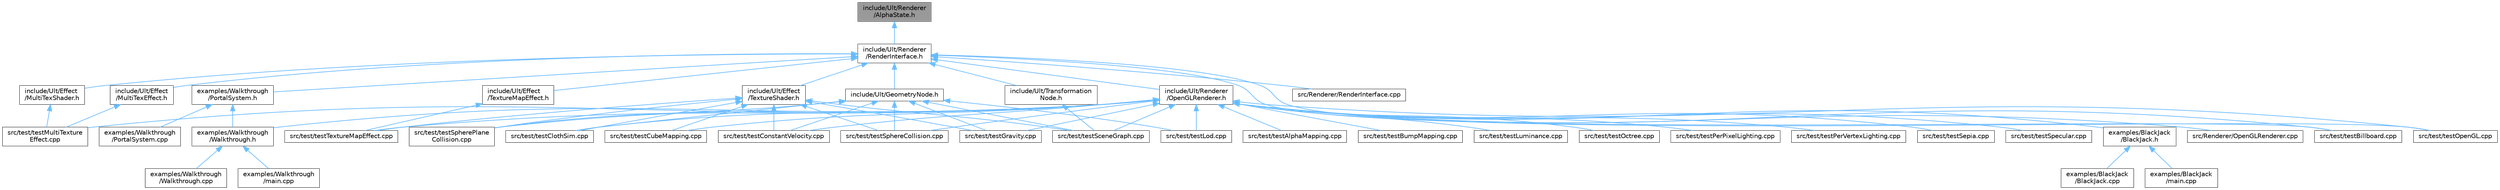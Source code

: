 digraph "include/Ult/Renderer/AlphaState.h"
{
 // LATEX_PDF_SIZE
  bgcolor="transparent";
  edge [fontname=Helvetica,fontsize=10,labelfontname=Helvetica,labelfontsize=10];
  node [fontname=Helvetica,fontsize=10,shape=box,height=0.2,width=0.4];
  Node1 [id="Node000001",label="include/Ult/Renderer\l/AlphaState.h",height=0.2,width=0.4,color="gray40", fillcolor="grey60", style="filled", fontcolor="black",tooltip=" "];
  Node1 -> Node2 [id="edge1_Node000001_Node000002",dir="back",color="steelblue1",style="solid",tooltip=" "];
  Node2 [id="Node000002",label="include/Ult/Renderer\l/RenderInterface.h",height=0.2,width=0.4,color="grey40", fillcolor="white", style="filled",URL="$_render_interface_8h.html",tooltip=" "];
  Node2 -> Node3 [id="edge2_Node000002_Node000003",dir="back",color="steelblue1",style="solid",tooltip=" "];
  Node3 [id="Node000003",label="examples/Walkthrough\l/PortalSystem.h",height=0.2,width=0.4,color="grey40", fillcolor="white", style="filled",URL="$_portal_system_8h.html",tooltip=" "];
  Node3 -> Node4 [id="edge3_Node000003_Node000004",dir="back",color="steelblue1",style="solid",tooltip=" "];
  Node4 [id="Node000004",label="examples/Walkthrough\l/PortalSystem.cpp",height=0.2,width=0.4,color="grey40", fillcolor="white", style="filled",URL="$_portal_system_8cpp.html",tooltip=" "];
  Node3 -> Node5 [id="edge4_Node000003_Node000005",dir="back",color="steelblue1",style="solid",tooltip=" "];
  Node5 [id="Node000005",label="examples/Walkthrough\l/Walkthrough.h",height=0.2,width=0.4,color="grey40", fillcolor="white", style="filled",URL="$_walkthrough_8h.html",tooltip=" "];
  Node5 -> Node6 [id="edge5_Node000005_Node000006",dir="back",color="steelblue1",style="solid",tooltip=" "];
  Node6 [id="Node000006",label="examples/Walkthrough\l/Walkthrough.cpp",height=0.2,width=0.4,color="grey40", fillcolor="white", style="filled",URL="$_walkthrough_8cpp.html",tooltip=" "];
  Node5 -> Node7 [id="edge6_Node000005_Node000007",dir="back",color="steelblue1",style="solid",tooltip=" "];
  Node7 [id="Node000007",label="examples/Walkthrough\l/main.cpp",height=0.2,width=0.4,color="grey40", fillcolor="white", style="filled",URL="$_walkthrough_2main_8cpp.html",tooltip=" "];
  Node2 -> Node8 [id="edge7_Node000002_Node000008",dir="back",color="steelblue1",style="solid",tooltip=" "];
  Node8 [id="Node000008",label="include/Ult/Effect\l/MultiTexEffect.h",height=0.2,width=0.4,color="grey40", fillcolor="white", style="filled",URL="$_multi_tex_effect_8h.html",tooltip=" "];
  Node8 -> Node9 [id="edge8_Node000008_Node000009",dir="back",color="steelblue1",style="solid",tooltip=" "];
  Node9 [id="Node000009",label="src/test/testMultiTexture\lEffect.cpp",height=0.2,width=0.4,color="grey40", fillcolor="white", style="filled",URL="$test_multi_texture_effect_8cpp.html",tooltip=" "];
  Node2 -> Node10 [id="edge9_Node000002_Node000010",dir="back",color="steelblue1",style="solid",tooltip=" "];
  Node10 [id="Node000010",label="include/Ult/Effect\l/MultiTexShader.h",height=0.2,width=0.4,color="grey40", fillcolor="white", style="filled",URL="$_multi_tex_shader_8h.html",tooltip=" "];
  Node10 -> Node9 [id="edge10_Node000010_Node000009",dir="back",color="steelblue1",style="solid",tooltip=" "];
  Node2 -> Node11 [id="edge11_Node000002_Node000011",dir="back",color="steelblue1",style="solid",tooltip=" "];
  Node11 [id="Node000011",label="include/Ult/Effect\l/TextureMapEffect.h",height=0.2,width=0.4,color="grey40", fillcolor="white", style="filled",URL="$_texture_map_effect_8h.html",tooltip=" "];
  Node11 -> Node12 [id="edge12_Node000011_Node000012",dir="back",color="steelblue1",style="solid",tooltip=" "];
  Node12 [id="Node000012",label="src/test/testTextureMapEffect.cpp",height=0.2,width=0.4,color="grey40", fillcolor="white", style="filled",URL="$test_texture_map_effect_8cpp.html",tooltip=" "];
  Node2 -> Node13 [id="edge13_Node000002_Node000013",dir="back",color="steelblue1",style="solid",tooltip=" "];
  Node13 [id="Node000013",label="include/Ult/Effect\l/TextureShader.h",height=0.2,width=0.4,color="grey40", fillcolor="white", style="filled",URL="$_texture_shader_8h.html",tooltip=" "];
  Node13 -> Node14 [id="edge14_Node000013_Node000014",dir="back",color="steelblue1",style="solid",tooltip=" "];
  Node14 [id="Node000014",label="src/test/testClothSim.cpp",height=0.2,width=0.4,color="grey40", fillcolor="white", style="filled",URL="$test_cloth_sim_8cpp.html",tooltip=" "];
  Node13 -> Node15 [id="edge15_Node000013_Node000015",dir="back",color="steelblue1",style="solid",tooltip=" "];
  Node15 [id="Node000015",label="src/test/testConstantVelocity.cpp",height=0.2,width=0.4,color="grey40", fillcolor="white", style="filled",URL="$test_constant_velocity_8cpp.html",tooltip=" "];
  Node13 -> Node16 [id="edge16_Node000013_Node000016",dir="back",color="steelblue1",style="solid",tooltip=" "];
  Node16 [id="Node000016",label="src/test/testCubeMapping.cpp",height=0.2,width=0.4,color="grey40", fillcolor="white", style="filled",URL="$test_cube_mapping_8cpp.html",tooltip=" "];
  Node13 -> Node17 [id="edge17_Node000013_Node000017",dir="back",color="steelblue1",style="solid",tooltip=" "];
  Node17 [id="Node000017",label="src/test/testGravity.cpp",height=0.2,width=0.4,color="grey40", fillcolor="white", style="filled",URL="$test_gravity_8cpp.html",tooltip=" "];
  Node13 -> Node18 [id="edge18_Node000013_Node000018",dir="back",color="steelblue1",style="solid",tooltip=" "];
  Node18 [id="Node000018",label="src/test/testSceneGraph.cpp",height=0.2,width=0.4,color="grey40", fillcolor="white", style="filled",URL="$test_scene_graph_8cpp.html",tooltip=" "];
  Node13 -> Node19 [id="edge19_Node000013_Node000019",dir="back",color="steelblue1",style="solid",tooltip=" "];
  Node19 [id="Node000019",label="src/test/testSphereCollision.cpp",height=0.2,width=0.4,color="grey40", fillcolor="white", style="filled",URL="$test_sphere_collision_8cpp.html",tooltip=" "];
  Node13 -> Node20 [id="edge20_Node000013_Node000020",dir="back",color="steelblue1",style="solid",tooltip=" "];
  Node20 [id="Node000020",label="src/test/testSpherePlane\lCollision.cpp",height=0.2,width=0.4,color="grey40", fillcolor="white", style="filled",URL="$test_sphere_plane_collision_8cpp.html",tooltip=" "];
  Node13 -> Node12 [id="edge21_Node000013_Node000012",dir="back",color="steelblue1",style="solid",tooltip=" "];
  Node2 -> Node21 [id="edge22_Node000002_Node000021",dir="back",color="steelblue1",style="solid",tooltip=" "];
  Node21 [id="Node000021",label="include/Ult/GeometryNode.h",height=0.2,width=0.4,color="grey40", fillcolor="white", style="filled",URL="$_geometry_node_8h.html",tooltip=" "];
  Node21 -> Node14 [id="edge23_Node000021_Node000014",dir="back",color="steelblue1",style="solid",tooltip=" "];
  Node21 -> Node15 [id="edge24_Node000021_Node000015",dir="back",color="steelblue1",style="solid",tooltip=" "];
  Node21 -> Node17 [id="edge25_Node000021_Node000017",dir="back",color="steelblue1",style="solid",tooltip=" "];
  Node21 -> Node22 [id="edge26_Node000021_Node000022",dir="back",color="steelblue1",style="solid",tooltip=" "];
  Node22 [id="Node000022",label="src/test/testLod.cpp",height=0.2,width=0.4,color="grey40", fillcolor="white", style="filled",URL="$test_lod_8cpp.html",tooltip=" "];
  Node21 -> Node18 [id="edge27_Node000021_Node000018",dir="back",color="steelblue1",style="solid",tooltip=" "];
  Node21 -> Node19 [id="edge28_Node000021_Node000019",dir="back",color="steelblue1",style="solid",tooltip=" "];
  Node21 -> Node20 [id="edge29_Node000021_Node000020",dir="back",color="steelblue1",style="solid",tooltip=" "];
  Node2 -> Node23 [id="edge30_Node000002_Node000023",dir="back",color="steelblue1",style="solid",tooltip=" "];
  Node23 [id="Node000023",label="include/Ult/Renderer\l/OpenGLRenderer.h",height=0.2,width=0.4,color="grey40", fillcolor="white", style="filled",URL="$_open_g_l_renderer_8h.html",tooltip=" "];
  Node23 -> Node24 [id="edge31_Node000023_Node000024",dir="back",color="steelblue1",style="solid",tooltip=" "];
  Node24 [id="Node000024",label="examples/BlackJack\l/BlackJack.h",height=0.2,width=0.4,color="grey40", fillcolor="white", style="filled",URL="$_black_jack_8h.html",tooltip=" "];
  Node24 -> Node25 [id="edge32_Node000024_Node000025",dir="back",color="steelblue1",style="solid",tooltip=" "];
  Node25 [id="Node000025",label="examples/BlackJack\l/BlackJack.cpp",height=0.2,width=0.4,color="grey40", fillcolor="white", style="filled",URL="$_black_jack_8cpp.html",tooltip=" "];
  Node24 -> Node26 [id="edge33_Node000024_Node000026",dir="back",color="steelblue1",style="solid",tooltip=" "];
  Node26 [id="Node000026",label="examples/BlackJack\l/main.cpp",height=0.2,width=0.4,color="grey40", fillcolor="white", style="filled",URL="$_black_jack_2main_8cpp.html",tooltip=" "];
  Node23 -> Node5 [id="edge34_Node000023_Node000005",dir="back",color="steelblue1",style="solid",tooltip=" "];
  Node23 -> Node27 [id="edge35_Node000023_Node000027",dir="back",color="steelblue1",style="solid",tooltip=" "];
  Node27 [id="Node000027",label="src/Renderer/OpenGLRenderer.cpp",height=0.2,width=0.4,color="grey40", fillcolor="white", style="filled",URL="$_open_g_l_renderer_8cpp.html",tooltip=" "];
  Node23 -> Node28 [id="edge36_Node000023_Node000028",dir="back",color="steelblue1",style="solid",tooltip=" "];
  Node28 [id="Node000028",label="src/test/testAlphaMapping.cpp",height=0.2,width=0.4,color="grey40", fillcolor="white", style="filled",URL="$test_alpha_mapping_8cpp.html",tooltip=" "];
  Node23 -> Node29 [id="edge37_Node000023_Node000029",dir="back",color="steelblue1",style="solid",tooltip=" "];
  Node29 [id="Node000029",label="src/test/testBillboard.cpp",height=0.2,width=0.4,color="grey40", fillcolor="white", style="filled",URL="$test_billboard_8cpp.html",tooltip=" "];
  Node23 -> Node30 [id="edge38_Node000023_Node000030",dir="back",color="steelblue1",style="solid",tooltip=" "];
  Node30 [id="Node000030",label="src/test/testBumpMapping.cpp",height=0.2,width=0.4,color="grey40", fillcolor="white", style="filled",URL="$test_bump_mapping_8cpp.html",tooltip=" "];
  Node23 -> Node14 [id="edge39_Node000023_Node000014",dir="back",color="steelblue1",style="solid",tooltip=" "];
  Node23 -> Node15 [id="edge40_Node000023_Node000015",dir="back",color="steelblue1",style="solid",tooltip=" "];
  Node23 -> Node16 [id="edge41_Node000023_Node000016",dir="back",color="steelblue1",style="solid",tooltip=" "];
  Node23 -> Node17 [id="edge42_Node000023_Node000017",dir="back",color="steelblue1",style="solid",tooltip=" "];
  Node23 -> Node22 [id="edge43_Node000023_Node000022",dir="back",color="steelblue1",style="solid",tooltip=" "];
  Node23 -> Node31 [id="edge44_Node000023_Node000031",dir="back",color="steelblue1",style="solid",tooltip=" "];
  Node31 [id="Node000031",label="src/test/testLuminance.cpp",height=0.2,width=0.4,color="grey40", fillcolor="white", style="filled",URL="$test_luminance_8cpp.html",tooltip=" "];
  Node23 -> Node9 [id="edge45_Node000023_Node000009",dir="back",color="steelblue1",style="solid",tooltip=" "];
  Node23 -> Node32 [id="edge46_Node000023_Node000032",dir="back",color="steelblue1",style="solid",tooltip=" "];
  Node32 [id="Node000032",label="src/test/testOctree.cpp",height=0.2,width=0.4,color="grey40", fillcolor="white", style="filled",URL="$test_octree_8cpp.html",tooltip=" "];
  Node23 -> Node33 [id="edge47_Node000023_Node000033",dir="back",color="steelblue1",style="solid",tooltip=" "];
  Node33 [id="Node000033",label="src/test/testOpenGL.cpp",height=0.2,width=0.4,color="grey40", fillcolor="white", style="filled",URL="$test_open_g_l_8cpp.html",tooltip=" "];
  Node23 -> Node34 [id="edge48_Node000023_Node000034",dir="back",color="steelblue1",style="solid",tooltip=" "];
  Node34 [id="Node000034",label="src/test/testPerPixelLighting.cpp",height=0.2,width=0.4,color="grey40", fillcolor="white", style="filled",URL="$test_per_pixel_lighting_8cpp.html",tooltip=" "];
  Node23 -> Node35 [id="edge49_Node000023_Node000035",dir="back",color="steelblue1",style="solid",tooltip=" "];
  Node35 [id="Node000035",label="src/test/testPerVertexLighting.cpp",height=0.2,width=0.4,color="grey40", fillcolor="white", style="filled",URL="$test_per_vertex_lighting_8cpp.html",tooltip=" "];
  Node23 -> Node18 [id="edge50_Node000023_Node000018",dir="back",color="steelblue1",style="solid",tooltip=" "];
  Node23 -> Node36 [id="edge51_Node000023_Node000036",dir="back",color="steelblue1",style="solid",tooltip=" "];
  Node36 [id="Node000036",label="src/test/testSepia.cpp",height=0.2,width=0.4,color="grey40", fillcolor="white", style="filled",URL="$test_sepia_8cpp.html",tooltip=" "];
  Node23 -> Node37 [id="edge52_Node000023_Node000037",dir="back",color="steelblue1",style="solid",tooltip=" "];
  Node37 [id="Node000037",label="src/test/testSpecular.cpp",height=0.2,width=0.4,color="grey40", fillcolor="white", style="filled",URL="$test_specular_8cpp.html",tooltip=" "];
  Node23 -> Node19 [id="edge53_Node000023_Node000019",dir="back",color="steelblue1",style="solid",tooltip=" "];
  Node23 -> Node20 [id="edge54_Node000023_Node000020",dir="back",color="steelblue1",style="solid",tooltip=" "];
  Node23 -> Node12 [id="edge55_Node000023_Node000012",dir="back",color="steelblue1",style="solid",tooltip=" "];
  Node2 -> Node38 [id="edge56_Node000002_Node000038",dir="back",color="steelblue1",style="solid",tooltip=" "];
  Node38 [id="Node000038",label="include/Ult/Transformation\lNode.h",height=0.2,width=0.4,color="grey40", fillcolor="white", style="filled",URL="$_transformation_node_8h.html",tooltip=" "];
  Node38 -> Node18 [id="edge57_Node000038_Node000018",dir="back",color="steelblue1",style="solid",tooltip=" "];
  Node2 -> Node39 [id="edge58_Node000002_Node000039",dir="back",color="steelblue1",style="solid",tooltip=" "];
  Node39 [id="Node000039",label="src/Renderer/RenderInterface.cpp",height=0.2,width=0.4,color="grey40", fillcolor="white", style="filled",URL="$_render_interface_8cpp.html",tooltip=" "];
  Node2 -> Node29 [id="edge59_Node000002_Node000029",dir="back",color="steelblue1",style="solid",tooltip=" "];
  Node2 -> Node33 [id="edge60_Node000002_Node000033",dir="back",color="steelblue1",style="solid",tooltip=" "];
}
